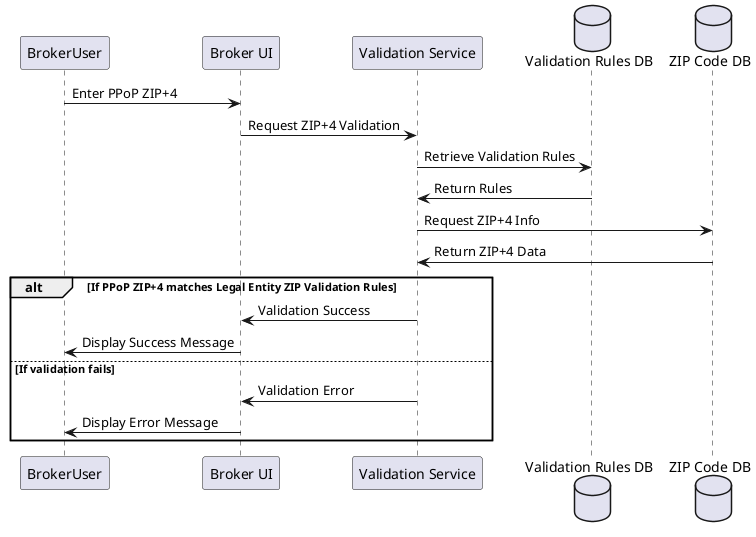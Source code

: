 @startuml
participant BrokerUser as User
participant "Broker UI" as UI
participant "Validation Service" as Validator
database "Validation Rules DB" as RulesDB
database "ZIP Code DB" as ZIPDB

User -> UI : Enter PPoP ZIP+4
UI -> Validator : Request ZIP+4 Validation
Validator -> RulesDB : Retrieve Validation Rules
RulesDB -> Validator : Return Rules
Validator -> ZIPDB : Request ZIP+4 Info
ZIPDB -> Validator : Return ZIP+4 Data

alt If PPoP ZIP+4 matches Legal Entity ZIP Validation Rules
    Validator -> UI : Validation Success
    UI -> User : Display Success Message
else If validation fails
    Validator -> UI : Validation Error
    UI -> User : Display Error Message
end

@enduml